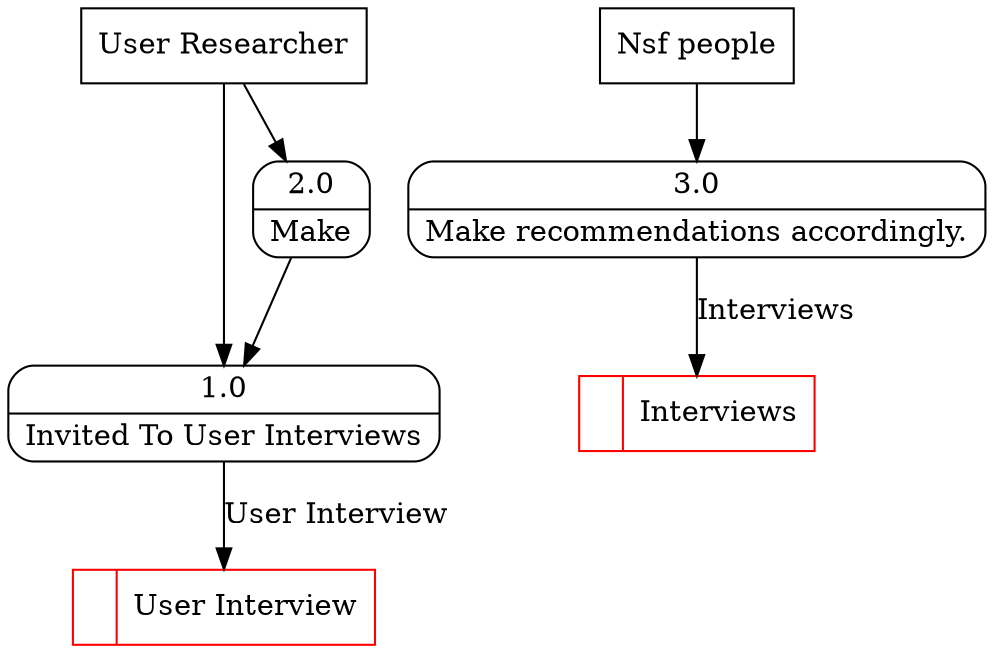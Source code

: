 digraph dfd2{ 
node[shape=record]
200 [label="<f0>  |<f1> User Interview " color=red];
201 [label="User Researcher" shape=box];
202 [label="{<f0> 1.0|<f1> Invited To User Interviews }" shape=Mrecord];
203 [label="{<f0> 2.0|<f1> Make }" shape=Mrecord];
3 [label="{<f0> 3.0|<f1> Make recommendations accordingly. }" shape=Mrecord];
1000 [label="Nsf people" shape=box];
1000 -> 3
1002 [label="<f0>  |<f1> Interviews " color=red];
3 -> 1002 [label="Interviews"]
201 -> 202
201 -> 203
202 -> 200 [label="User Interview"]
203 -> 202
}